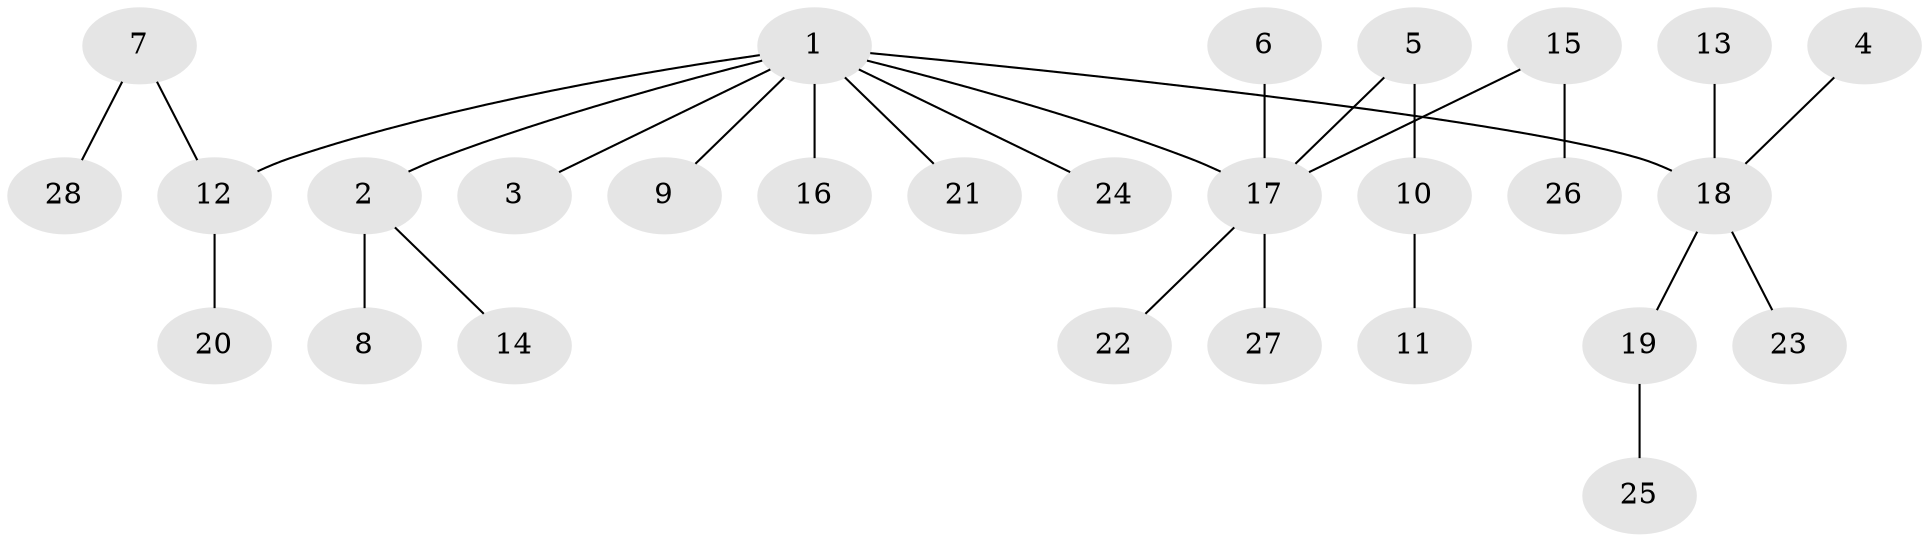 // original degree distribution, {4: 0.08928571428571429, 5: 0.017857142857142856, 8: 0.017857142857142856, 2: 0.25, 3: 0.125, 1: 0.5}
// Generated by graph-tools (version 1.1) at 2025/26/03/09/25 03:26:31]
// undirected, 28 vertices, 27 edges
graph export_dot {
graph [start="1"]
  node [color=gray90,style=filled];
  1;
  2;
  3;
  4;
  5;
  6;
  7;
  8;
  9;
  10;
  11;
  12;
  13;
  14;
  15;
  16;
  17;
  18;
  19;
  20;
  21;
  22;
  23;
  24;
  25;
  26;
  27;
  28;
  1 -- 2 [weight=1.0];
  1 -- 3 [weight=1.0];
  1 -- 9 [weight=1.0];
  1 -- 12 [weight=1.0];
  1 -- 16 [weight=1.0];
  1 -- 17 [weight=1.0];
  1 -- 18 [weight=1.0];
  1 -- 21 [weight=1.0];
  1 -- 24 [weight=1.0];
  2 -- 8 [weight=1.0];
  2 -- 14 [weight=1.0];
  4 -- 18 [weight=1.0];
  5 -- 10 [weight=1.0];
  5 -- 17 [weight=1.0];
  6 -- 17 [weight=1.0];
  7 -- 12 [weight=1.0];
  7 -- 28 [weight=1.0];
  10 -- 11 [weight=1.0];
  12 -- 20 [weight=1.0];
  13 -- 18 [weight=1.0];
  15 -- 17 [weight=1.0];
  15 -- 26 [weight=1.0];
  17 -- 22 [weight=1.0];
  17 -- 27 [weight=1.0];
  18 -- 19 [weight=1.0];
  18 -- 23 [weight=1.0];
  19 -- 25 [weight=1.0];
}
